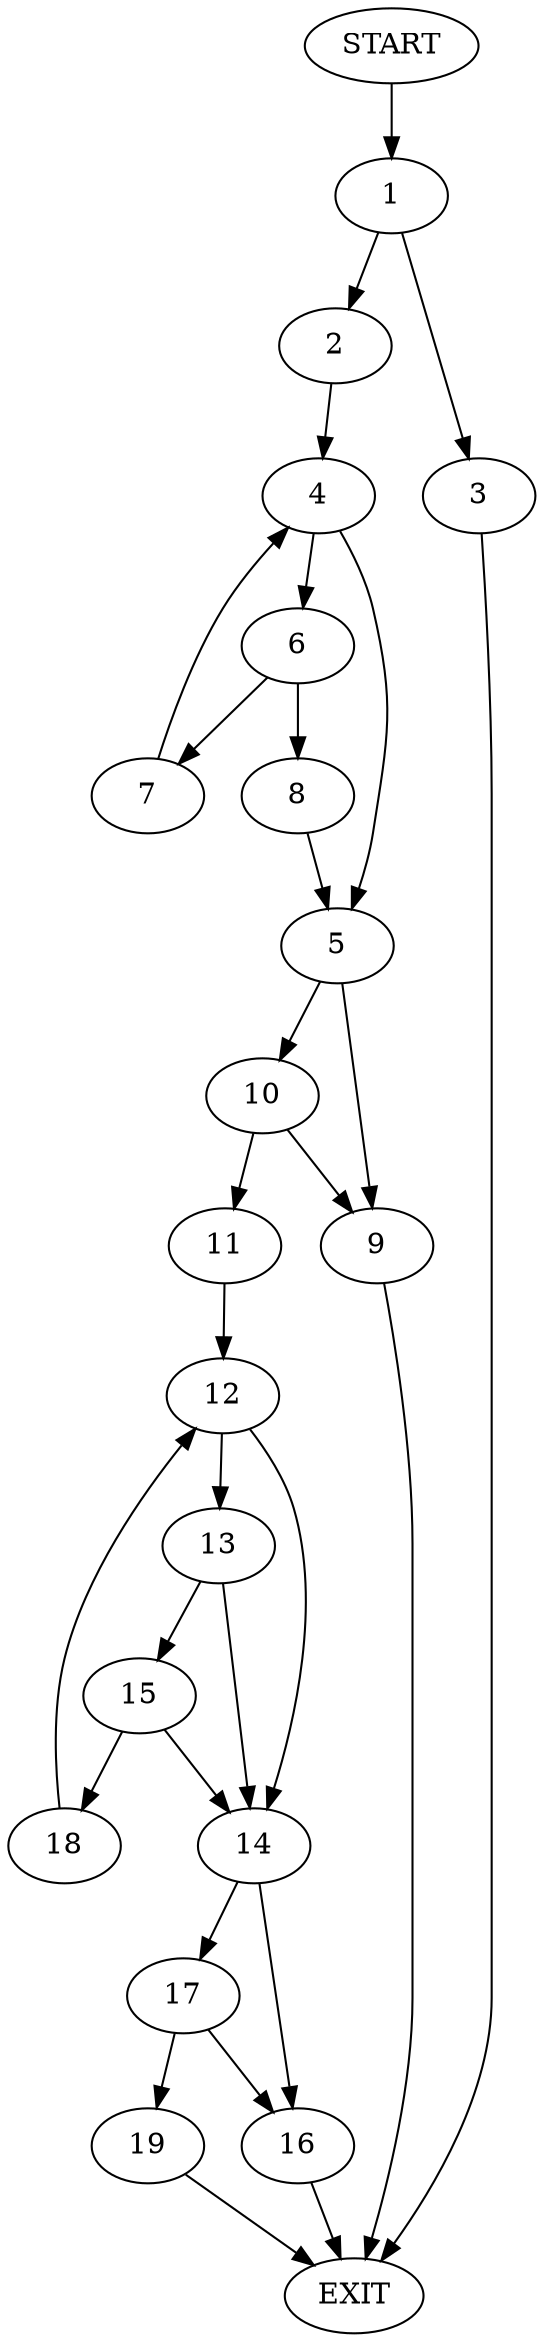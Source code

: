 digraph {
0 [label="START"]
20 [label="EXIT"]
0 -> 1
1 -> 2
1 -> 3
2 -> 4
3 -> 20
4 -> 5
4 -> 6
6 -> 7
6 -> 8
5 -> 9
5 -> 10
8 -> 5
7 -> 4
10 -> 9
10 -> 11
9 -> 20
11 -> 12
12 -> 13
12 -> 14
13 -> 15
13 -> 14
14 -> 16
14 -> 17
15 -> 18
15 -> 14
18 -> 12
17 -> 16
17 -> 19
16 -> 20
19 -> 20
}
